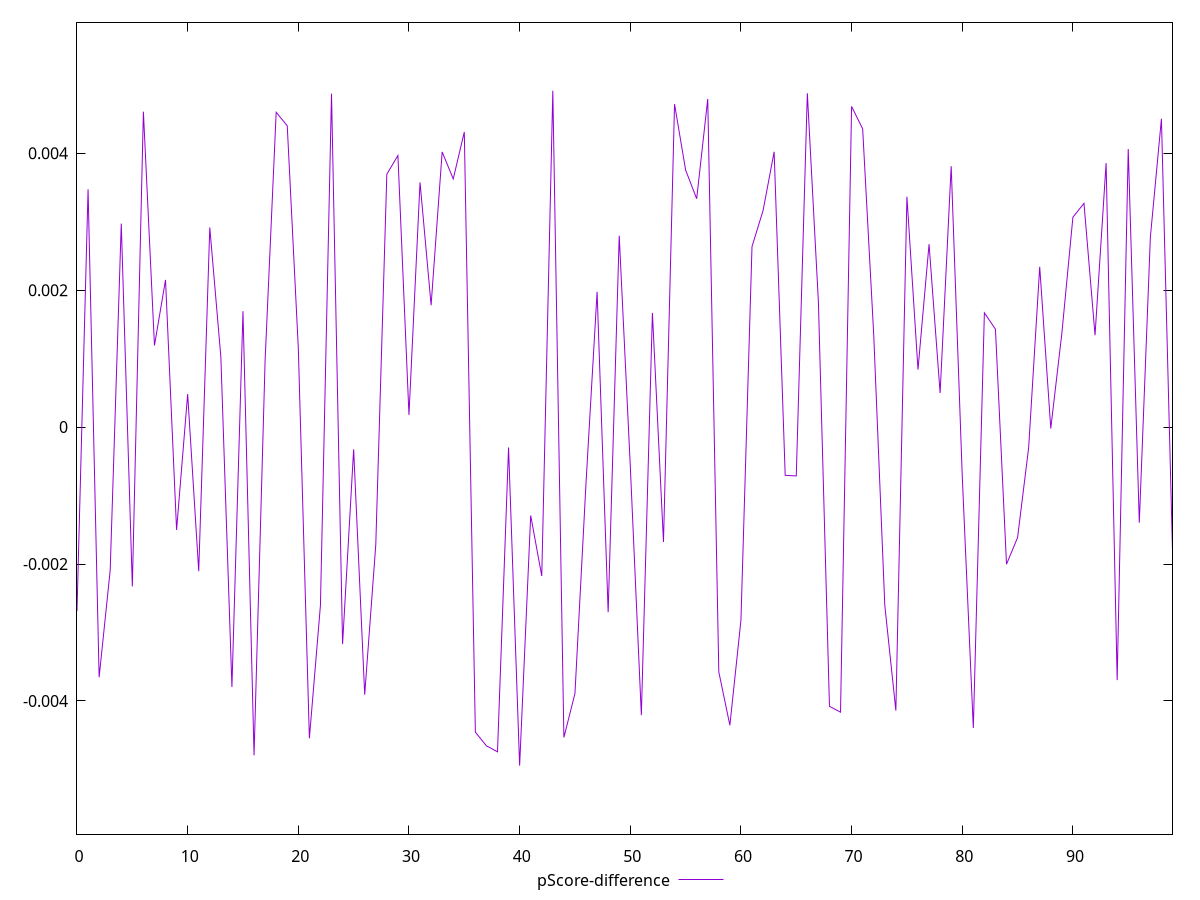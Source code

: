 reset

$pScoreDifference <<EOF
0 -0.0026855471500776273
1 0.003474300238381023
2 -0.003653773684553663
3 -0.002090096147345233
4 0.002972159482485748
5 -0.00232655023998829
6 0.004607276040712316
7 0.001192644907419771
8 0.002149830091764726
9 -0.001502662989600112
10 0.00048262000377075065
11 -0.0021044059109431856
12 0.0029158957438897293
13 0.0010236963438537972
14 -0.003796876847546482
15 0.001692763768597283
16 -0.004794247311773803
17 0.0009787398721678997
18 0.004598729777586019
19 0.0044009758256727816
20 0.0011550051145799989
21 -0.004545055350961613
22 -0.002599551480465312
23 0.004870361900198739
24 -0.003169254315472214
25 -0.0003245695313525143
26 -0.003907955252435147
27 -0.0017208172505978059
28 0.0036948981905502443
29 0.0039672874876823805
30 0.0001784741143884272
31 0.003574800312480253
32 0.0017805651831309666
33 0.004019297200790861
34 0.003625296058643812
35 0.004311277797467206
36 -0.0044553958147330874
37 -0.004655078599712259
38 -0.004742649197436277
39 -0.00029766381143514486
40 -0.004944961039150764
41 -0.0012910767295233327
42 -0.00217446721184944
43 0.004912964541741505
44 -0.004532714281293759
45 -0.003891588502265786
46 -0.000814154103937148
47 0.0019758631771980006
48 -0.0027031792015204115
49 0.0027959951078110334
50 -0.0005652556207598192
51 -0.004206401329794662
52 0.0016677924602312988
53 -0.001678284784443651
54 0.004717902964596621
55 0.003755298416100339
56 0.0033360007292357885
57 0.0047925842480617264
58 -0.003575760810821116
59 -0.004354691514902531
60 -0.002822295054337065
61 0.002636644675897637
62 0.003163570425528839
63 0.004021396891225715
64 -0.0007039034099097785
65 -0.0007132492787649269
66 0.004877208869014549
67 0.0018287473647058405
68 -0.004078508642292089
69 -0.004163719178461034
70 0.004684306377268577
71 0.004356186304290688
72 0.0013477943897773903
73 -0.002601477984246814
74 -0.00414085863488145
75 0.0033653615520530256
76 0.0008407538868818731
77 0.0026717418798335446
78 0.0004973677878018501
79 0.003811184645123644
80 -0.0007135263925823754
81 -0.00439574401428422
82 0.0016689390314805763
83 0.0014297365308248988
84 -0.002002680555142633
85 -0.0016133703528051768
86 -0.0003024546358151303
87 0.002340956700590313
88 -0.00002023926769090245
89 0.0013681854322046272
90 0.0030669029079309906
91 0.003268376661760386
92 0.0013420758954868495
93 0.0038568756302316265
94 -0.003695733602568141
95 0.004062519569327461
96 -0.001396352496027209
97 0.0027743001870002004
98 0.0045040723916009995
99 -0.0018084178894357539
EOF

set key outside below
set xrange [0:99]
set yrange [-0.005944961039150764:0.005912964541741505]
set trange [-0.005944961039150764:0.005912964541741505]
set terminal svg size 640, 500 enhanced background rgb 'white'
set output "report_00025_2021-02-22T21:38:55.199Z/interactive/samples/pages+cached+noadtech/pScore-difference/values.svg"

plot $pScoreDifference title "pScore-difference" with line

reset
